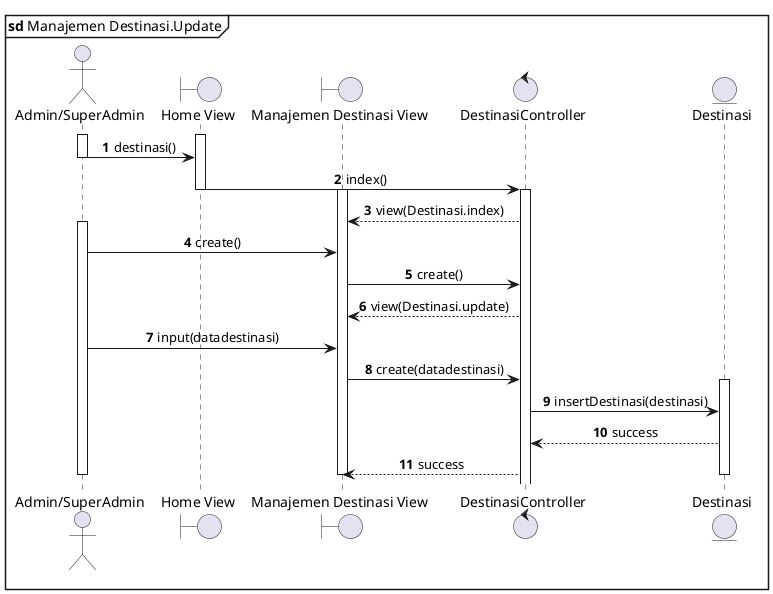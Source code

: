 @startuml Destinasi Manajemen.Update
mainframe **sd** Manajemen Destinasi.Update
actor "Admin/SuperAdmin"  as User
boundary "Home View" as HomeView
boundary "Manajemen Destinasi View" as DestinasiView
control DestinasiController 
entity Destinasi as DestinasiModel

autonumber
' autoactivate on
skinparam SequenceMessageAlignment center

activate User
activate HomeView
User->HomeView: destinasi()
deactivate User
HomeView->DestinasiController: index()
deactivate HomeView
activate DestinasiController
activate DestinasiView
DestinasiController-->DestinasiView: view(Destinasi.index)
activate User
User->DestinasiView: create()
DestinasiView->DestinasiController : create()
DestinasiController --> DestinasiView: view(Destinasi.update)
User->DestinasiView: input(datadestinasi)
DestinasiView->DestinasiController: create(datadestinasi)
activate DestinasiModel
DestinasiController->DestinasiModel: insertDestinasi(destinasi)
DestinasiModel-->DestinasiController: success
DestinasiController-->DestinasiView: success
deactivate DestinasiModel
deactivate DestinasiView
deactivate User

@enduml